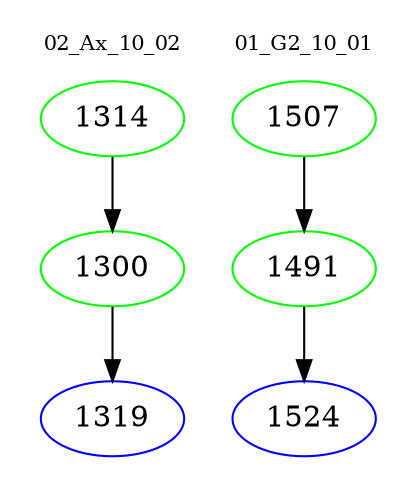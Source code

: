 digraph{
subgraph cluster_0 {
color = white
label = "02_Ax_10_02";
fontsize=10;
T0_1314 [label="1314", color="green"]
T0_1314 -> T0_1300 [color="black"]
T0_1300 [label="1300", color="green"]
T0_1300 -> T0_1319 [color="black"]
T0_1319 [label="1319", color="blue"]
}
subgraph cluster_1 {
color = white
label = "01_G2_10_01";
fontsize=10;
T1_1507 [label="1507", color="green"]
T1_1507 -> T1_1491 [color="black"]
T1_1491 [label="1491", color="green"]
T1_1491 -> T1_1524 [color="black"]
T1_1524 [label="1524", color="blue"]
}
}
